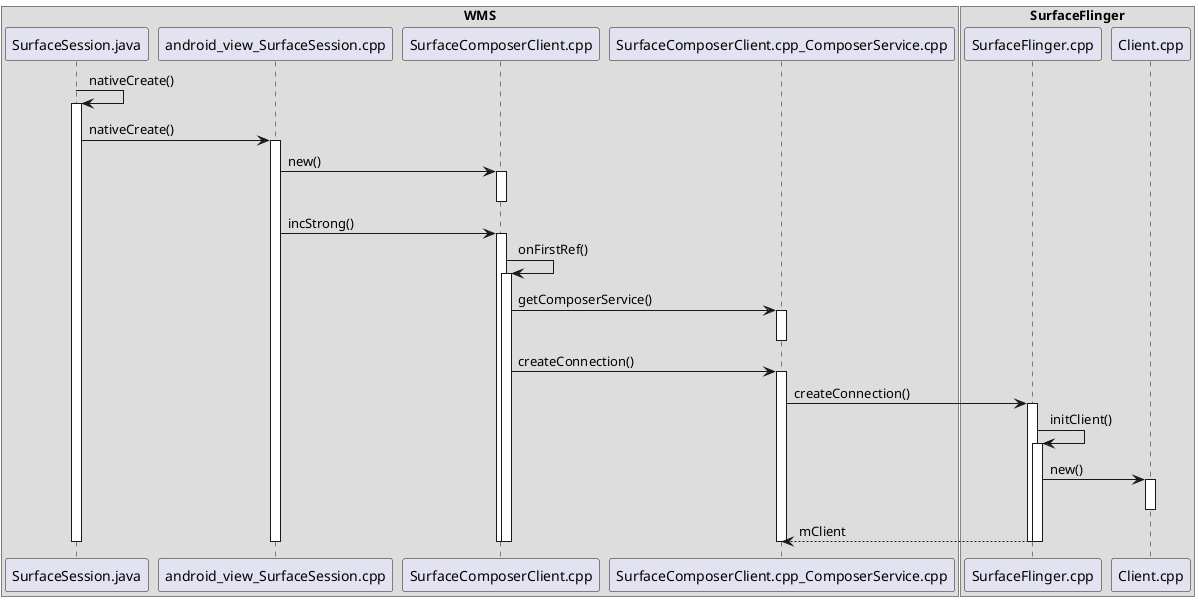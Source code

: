 @startuml

box "WMS"
participant SurfaceSession.java
participant android_view_SurfaceSession.cpp
participant SurfaceComposerClient.cpp
participant SurfaceComposerClient.cpp_ComposerService.cpp
end box

box "SurfaceFlinger"
participant SurfaceFlinger.cpp
participant Client.cpp
end box

SurfaceSession.java -> SurfaceSession.java:nativeCreate()
activate SurfaceSession.java

SurfaceSession.java -> android_view_SurfaceSession.cpp:nativeCreate()
activate android_view_SurfaceSession.cpp

android_view_SurfaceSession.cpp -> SurfaceComposerClient.cpp:new()
activate SurfaceComposerClient.cpp
deactivate SurfaceComposerClient.cpp

android_view_SurfaceSession.cpp -> SurfaceComposerClient.cpp:incStrong()
activate SurfaceComposerClient.cpp
SurfaceComposerClient.cpp -> SurfaceComposerClient.cpp:onFirstRef()
activate SurfaceComposerClient.cpp

SurfaceComposerClient.cpp -> SurfaceComposerClient.cpp_ComposerService.cpp:getComposerService()
activate SurfaceComposerClient.cpp_ComposerService.cpp
deactivate SurfaceComposerClient.cpp_ComposerService.cpp
SurfaceComposerClient.cpp -> SurfaceComposerClient.cpp_ComposerService.cpp:createConnection()
activate SurfaceComposerClient.cpp_ComposerService.cpp

SurfaceComposerClient.cpp_ComposerService.cpp -> SurfaceFlinger.cpp:createConnection()
activate SurfaceFlinger.cpp
SurfaceFlinger.cpp -> SurfaceFlinger.cpp:initClient()
activate SurfaceFlinger.cpp
SurfaceFlinger.cpp -> Client.cpp:new()
activate Client.cpp
deactivate Client.cpp
SurfaceFlinger.cpp -->SurfaceComposerClient.cpp_ComposerService.cpp: mClient
deactivate SurfaceFlinger.cpp
deactivate SurfaceFlinger.cpp



deactivate SurfaceComposerClient.cpp_ComposerService.cpp

deactivate SurfaceComposerClient.cpp
deactivate SurfaceComposerClient.cpp

deactivate android_view_SurfaceSession.cpp

deactivate SurfaceSession.java

deactivate SurfaceSession.java




@enduml
